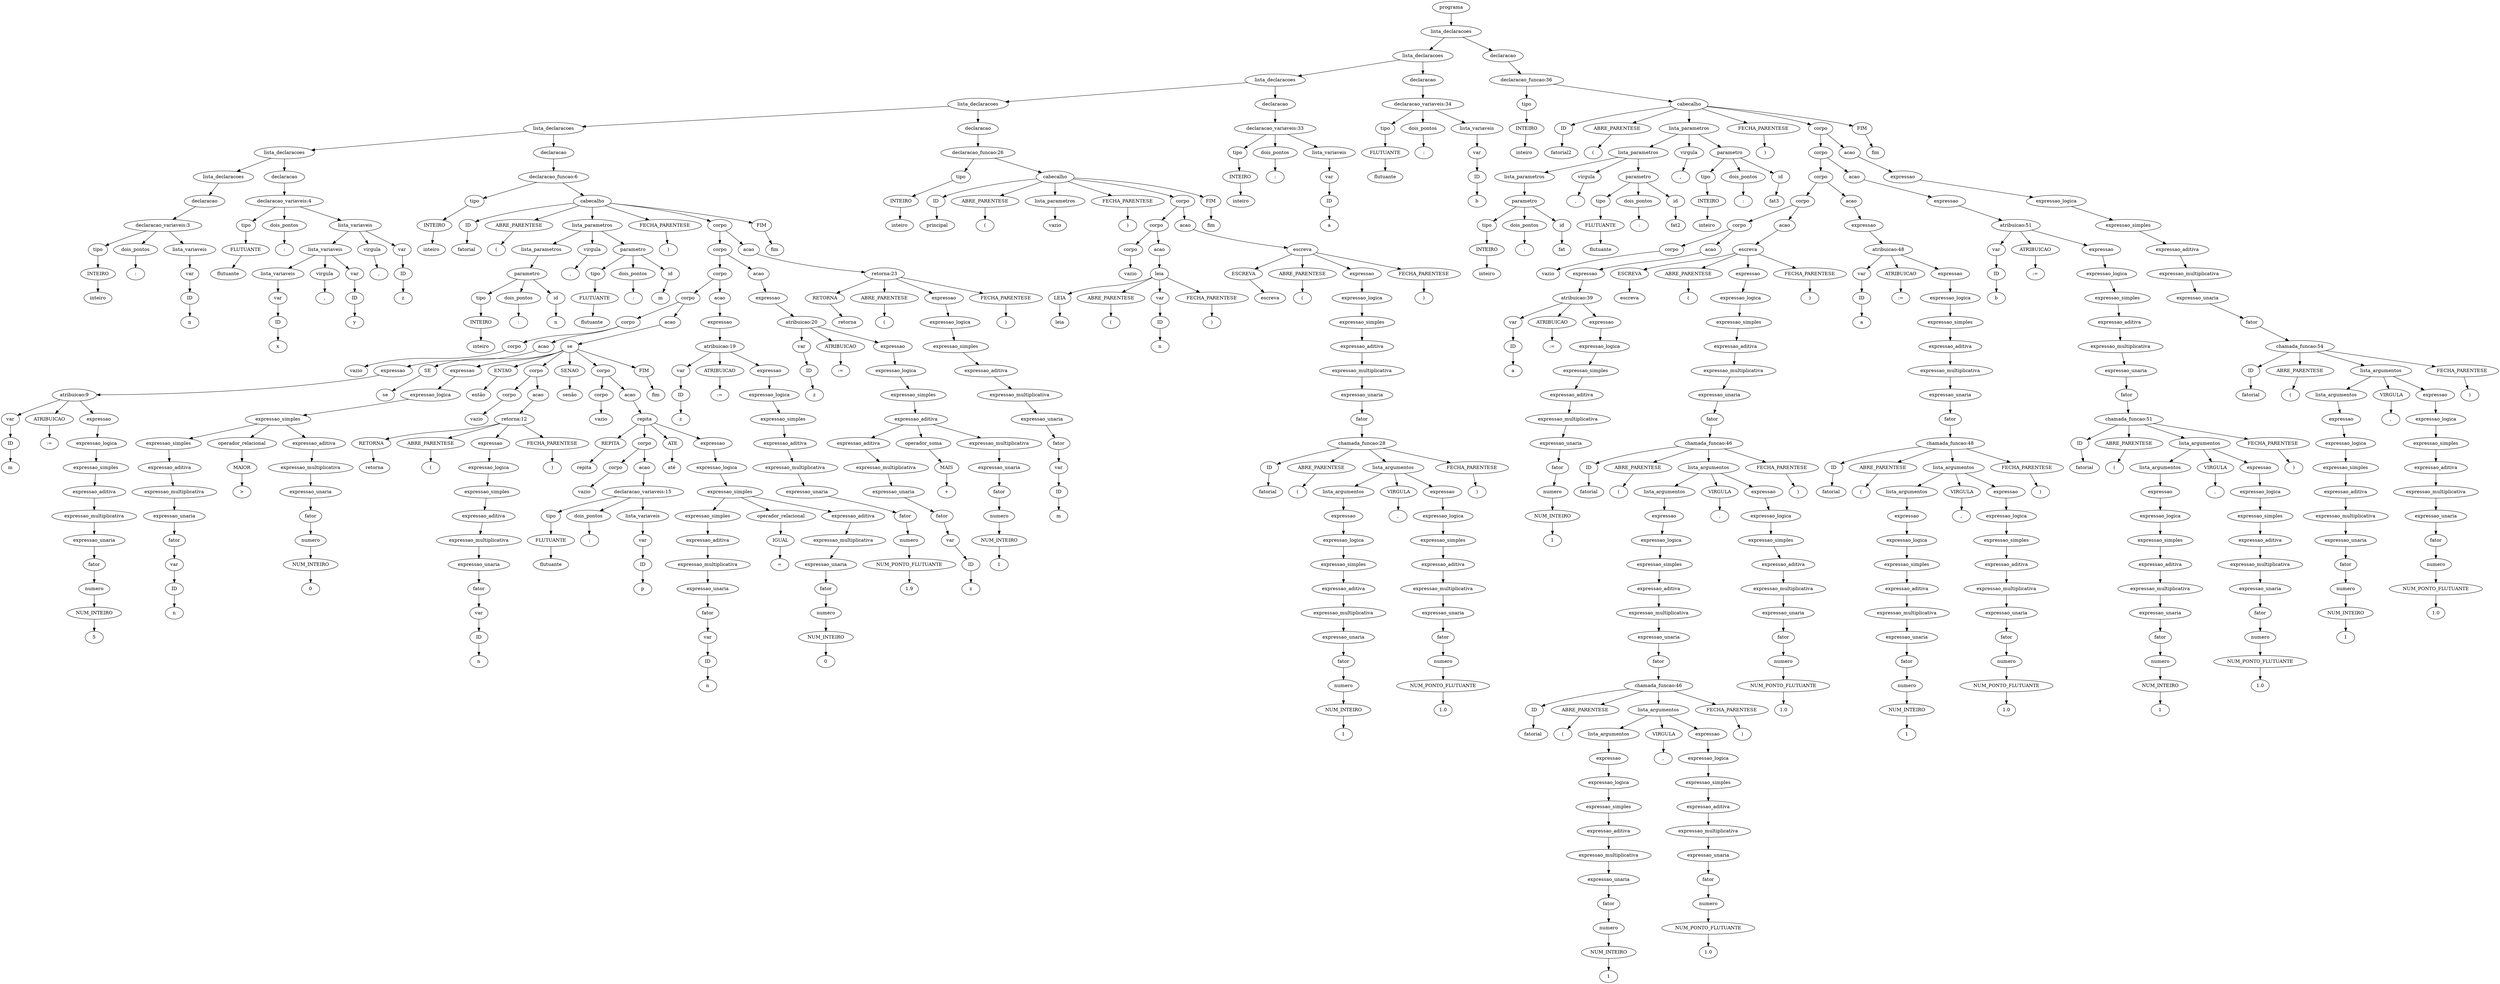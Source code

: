 digraph tree {
    "0x7fb6525b9fa0" [label="programa"];
    "0x7fb6525c2e80" [label="lista_declaracoes"];
    "0x7fb6525c24c0" [label="lista_declaracoes"];
    "0x7fb65262afd0" [label="lista_declaracoes"];
    "0x7fb65262aeb0" [label="lista_declaracoes"];
    "0x7fb652613f10" [label="lista_declaracoes"];
    "0x7fb652613790" [label="lista_declaracoes"];
    "0x7fb6526132b0" [label="lista_declaracoes"];
    "0x7fb652667790" [label="declaracao"];
    "0x7fb652613220" [label="declaracao_variaveis:3"];
    "0x7fb652613190" [label="tipo"];
    "0x7fb6526131f0" [label="INTEIRO"];
    "0x7fb652613250" [label="inteiro"];
    "0x7fb652613310" [label="dois_pontos"];
    "0x7fb6526131c0" [label=":"];
    "0x7fb652613280" [label="lista_variaveis"];
    "0x7fb654578850" [label="var"];
    "0x7fb6585d1190" [label="ID"];
    "0x7fb652613370" [label="n"];
    "0x7fb652613400" [label="declaracao"];
    "0x7fb6526137c0" [label="declaracao_variaveis:4"];
    "0x7fb652613430" [label="tipo"];
    "0x7fb652613460" [label="FLUTUANTE"];
    "0x7fb652613490" [label="flutuante"];
    "0x7fb6526136d0" [label="dois_pontos"];
    "0x7fb652613700" [label=":"];
    "0x7fb652613850" [label="lista_variaveis"];
    "0x7fb652613670" [label="lista_variaveis"];
    "0x7fb6526134f0" [label="lista_variaveis"];
    "0x7fb652613340" [label="var"];
    "0x7fb6526132e0" [label="ID"];
    "0x7fb6526135e0" [label="x"];
    "0x7fb6526136a0" [label="virgula"];
    "0x7fb6526137f0" [label=","];
    "0x7fb6526134c0" [label="var"];
    "0x7fb6526135b0" [label="ID"];
    "0x7fb652613760" [label="y"];
    "0x7fb652613880" [label="virgula"];
    "0x7fb652613730" [label=","];
    "0x7fb652613610" [label="var"];
    "0x7fb652613640" [label="ID"];
    "0x7fb652613550" [label="z"];
    "0x7fb652613820" [label="declaracao"];
    "0x7fb652613940" [label="declaracao_funcao:6"];
    "0x7fb6545789a0" [label="tipo"];
    "0x7fb6545787f0" [label="INTEIRO"];
    "0x7fb6526138e0" [label="inteiro"];
    "0x7fb65262a910" [label="cabecalho"];
    "0x7fb6525b93a0" [label="ID"];
    "0x7fb6525b93d0" [label="fatorial"];
    "0x7fb6525b9130" [label="ABRE_PARENTESE"];
    "0x7fb6525b91c0" [label="("];
    "0x7fb652613a90" [label="lista_parametros"];
    "0x7fb6526139a0" [label="lista_parametros"];
    "0x7fb6526139d0" [label="parametro"];
    "0x7fb652613910" [label="tipo"];
    "0x7fb6526138b0" [label="INTEIRO"];
    "0x7fb652613ac0" [label="inteiro"];
    "0x7fb652613a00" [label="dois_pontos"];
    "0x7fb652613c10" [label=":"];
    "0x7fb652613c40" [label="id"];
    "0x7fb652613c70" [label="n"];
    "0x7fb652613d00" [label="virgula"];
    "0x7fb652613b20" [label=","];
    "0x7fb652613a30" [label="parametro"];
    "0x7fb652613af0" [label="tipo"];
    "0x7fb652613be0" [label="FLUTUANTE"];
    "0x7fb652613d30" [label="flutuante"];
    "0x7fb652613a60" [label="dois_pontos"];
    "0x7fb652613e80" [label=":"];
    "0x7fb652613eb0" [label="id"];
    "0x7fb652613ee0" [label="m"];
    "0x7fb6525b9040" [label="FECHA_PARENTESE"];
    "0x7fb6525b9400" [label=")"];
    "0x7fb65262aca0" [label="corpo"];
    "0x7fb65262af10" [label="corpo"];
    "0x7fb65262a9a0" [label="corpo"];
    "0x7fb6526204f0" [label="corpo"];
    "0x7fb6526203a0" [label="corpo"];
    "0x7fb652613bb0" [label="corpo"];
    "0x7fb652613ca0" [label="vazio"];
    "0x7fb652613fa0" [label="acao"];
    "0x7fb652613d60" [label="expressao"];
    "0x7fb652620250" [label="atribuicao:9"];
    "0x7fb652613b50" [label="var"];
    "0x7fb652613d90" [label="ID"];
    "0x7fb652620040" [label="m"];
    "0x7fb6526202e0" [label="ATRIBUICAO"];
    "0x7fb652620370" [label=":="];
    "0x7fb652620220" [label="expressao"];
    "0x7fb6526201f0" [label="expressao_logica"];
    "0x7fb652620100" [label="expressao_simples"];
    "0x7fb6526200d0" [label="expressao_aditiva"];
    "0x7fb6526201c0" [label="expressao_multiplicativa"];
    "0x7fb652620070" [label="expressao_unaria"];
    "0x7fb6526200a0" [label="fator"];
    "0x7fb652613dc0" [label="numero"];
    "0x7fb652613f70" [label="NUM_INTEIRO"];
    "0x7fb652620190" [label="5"];
    "0x7fb652620130" [label="acao"];
    "0x7fb652620880" [label="se"];
    "0x7fb652620dc0" [label="SE"];
    "0x7fb65262a700" [label="se"];
    "0x7fb652620790" [label="expressao"];
    "0x7fb6526204c0" [label="expressao_logica"];
    "0x7fb6526206d0" [label="expressao_simples"];
    "0x7fb652620460" [label="expressao_simples"];
    "0x7fb652620310" [label="expressao_aditiva"];
    "0x7fb652613e50" [label="expressao_multiplicativa"];
    "0x7fb6526203d0" [label="expressao_unaria"];
    "0x7fb652620280" [label="fator"];
    "0x7fb652613cd0" [label="var"];
    "0x7fb652613b80" [label="ID"];
    "0x7fb652613fd0" [label="n"];
    "0x7fb652620490" [label="operador_relacional"];
    "0x7fb652620520" [label="MAIOR"];
    "0x7fb652620610" [label=">"];
    "0x7fb6526205b0" [label="expressao_aditiva"];
    "0x7fb652620730" [label="expressao_multiplicativa"];
    "0x7fb652620640" [label="expressao_unaria"];
    "0x7fb652620580" [label="fator"];
    "0x7fb652620400" [label="numero"];
    "0x7fb652620430" [label="NUM_INTEIRO"];
    "0x7fb652620700" [label="0"];
    "0x7fb65262a730" [label="ENTAO"];
    "0x7fb65262a070" [label="então"];
    "0x7fb652620b80" [label="corpo"];
    "0x7fb6526208b0" [label="corpo"];
    "0x7fb6526207c0" [label="vazio"];
    "0x7fb652620ca0" [label="acao"];
    "0x7fb652620b20" [label="retorna:12"];
    "0x7fb652620bb0" [label="RETORNA"];
    "0x7fb652620cd0" [label="retorna"];
    "0x7fb652620d00" [label="ABRE_PARENTESE"];
    "0x7fb652620d30" [label="("];
    "0x7fb652620af0" [label="expressao"];
    "0x7fb652620ac0" [label="expressao_logica"];
    "0x7fb652620a30" [label="expressao_simples"];
    "0x7fb6526209a0" [label="expressao_aditiva"];
    "0x7fb652620a90" [label="expressao_multiplicativa"];
    "0x7fb6526208e0" [label="expressao_unaria"];
    "0x7fb652620970" [label="fator"];
    "0x7fb652620820" [label="var"];
    "0x7fb652620760" [label="ID"];
    "0x7fb652620a60" [label="n"];
    "0x7fb652620d60" [label="FECHA_PARENTESE"];
    "0x7fb652620d90" [label=")"];
    "0x7fb65262a370" [label="SENAO"];
    "0x7fb65262a310" [label="senão"];
    "0x7fb652620ee0" [label="corpo"];
    "0x7fb652620df0" [label="corpo"];
    "0x7fb652620850" [label="vazio"];
    "0x7fb652620b50" [label="acao"];
    "0x7fb65262a5e0" [label="repita"];
    "0x7fb65262a670" [label="REPITA"];
    "0x7fb65262a610" [label="repita"];
    "0x7fb652620f10" [label="corpo"];
    "0x7fb652620e80" [label="corpo"];
    "0x7fb652620c40" [label="vazio"];
    "0x7fb652620eb0" [label="acao"];
    "0x7fb652620fa0" [label="declaracao_variaveis:15"];
    "0x7fb652620be0" [label="tipo"];
    "0x7fb652620a00" [label="FLUTUANTE"];
    "0x7fb652620f70" [label="flutuante"];
    "0x7fb65262a0a0" [label="dois_pontos"];
    "0x7fb65262a1c0" [label=":"];
    "0x7fb652620fd0" [label="lista_variaveis"];
    "0x7fb652620e20" [label="var"];
    "0x7fb6526209d0" [label="ID"];
    "0x7fb65262a100" [label="p"];
    "0x7fb65262a6a0" [label="ATE"];
    "0x7fb65262a6d0" [label="até"];
    "0x7fb65262a5b0" [label="expressao"];
    "0x7fb65262a2e0" [label="expressao_logica"];
    "0x7fb65262a4c0" [label="expressao_simples"];
    "0x7fb65262a280" [label="expressao_simples"];
    "0x7fb65262a130" [label="expressao_aditiva"];
    "0x7fb65262a220" [label="expressao_multiplicativa"];
    "0x7fb65262a040" [label="expressao_unaria"];
    "0x7fb65262a190" [label="fator"];
    "0x7fb652620940" [label="var"];
    "0x7fb652620e50" [label="ID"];
    "0x7fb65262a1f0" [label="n"];
    "0x7fb65262a2b0" [label="operador_relacional"];
    "0x7fb65262a340" [label="IGUAL"];
    "0x7fb65262a430" [label="="];
    "0x7fb65262a3d0" [label="expressao_aditiva"];
    "0x7fb65262a550" [label="expressao_multiplicativa"];
    "0x7fb65262a460" [label="expressao_unaria"];
    "0x7fb65262a3a0" [label="fator"];
    "0x7fb65262a160" [label="numero"];
    "0x7fb65262a250" [label="NUM_INTEIRO"];
    "0x7fb65262a520" [label="0"];
    "0x7fb65262a760" [label="FIM"];
    "0x7fb65262a790" [label="fim"];
    "0x7fb6526207f0" [label="acao"];
    "0x7fb652620670" [label="expressao"];
    "0x7fb65262a850" [label="atribuicao:19"];
    "0x7fb6526202b0" [label="var"];
    "0x7fb652620340" [label="ID"];
    "0x7fb652620c70" [label="z"];
    "0x7fb65262a8e0" [label="ATRIBUICAO"];
    "0x7fb65262a970" [label=":="];
    "0x7fb65262a820" [label="expressao"];
    "0x7fb65262a490" [label="expressao_logica"];
    "0x7fb65262a7c0" [label="expressao_simples"];
    "0x7fb652620f40" [label="expressao_aditiva"];
    "0x7fb65262a4f0" [label="expressao_multiplicativa"];
    "0x7fb652620c10" [label="expressao_unaria"];
    "0x7fb652620910" [label="fator"];
    "0x7fb65262a580" [label="numero"];
    "0x7fb65262a0d0" [label="NUM_PONTO_FLUTUANTE"];
    "0x7fb65262a400" [label="1.9"];
    "0x7fb65262aee0" [label="acao"];
    "0x7fb65262a9d0" [label="expressao"];
    "0x7fb65262ac10" [label="atribuicao:20"];
    "0x7fb652620160" [label="var"];
    "0x7fb652620550" [label="ID"];
    "0x7fb6526205e0" [label="z"];
    "0x7fb65262abb0" [label="ATRIBUICAO"];
    "0x7fb65262ae80" [label=":="];
    "0x7fb65262ae50" [label="expressao"];
    "0x7fb65262ae20" [label="expressao_logica"];
    "0x7fb65262ab80" [label="expressao_simples"];
    "0x7fb65262ac70" [label="expressao_aditiva"];
    "0x7fb65262aa60" [label="expressao_aditiva"];
    "0x7fb65262ab50" [label="expressao_multiplicativa"];
    "0x7fb6526206a0" [label="expressao_unaria"];
    "0x7fb65262aa30" [label="fator"];
    "0x7fb65262a7f0" [label="var"];
    "0x7fb65262a640" [label="ID"];
    "0x7fb65262ab20" [label="z"];
    "0x7fb65262acd0" [label="operador_soma"];
    "0x7fb65262aaf0" [label="MAIS"];
    "0x7fb65262abe0" [label="+"];
    "0x7fb65262adf0" [label="expressao_multiplicativa"];
    "0x7fb65262ad00" [label="expressao_unaria"];
    "0x7fb65262ac40" [label="fator"];
    "0x7fb65262aa90" [label="numero"];
    "0x7fb65262aac0" [label="NUM_INTEIRO"];
    "0x7fb65262adc0" [label="1"];
    "0x7fb65262ad90" [label="acao"];
    "0x7fb6525b9100" [label="retorna:23"];
    "0x7fb6525b9190" [label="RETORNA"];
    "0x7fb6525b92b0" [label="retorna"];
    "0x7fb6525b92e0" [label="ABRE_PARENTESE"];
    "0x7fb6525b9310" [label="("];
    "0x7fb6525b90d0" [label="expressao"];
    "0x7fb6525b90a0" [label="expressao_logica"];
    "0x7fb6525b9070" [label="expressao_simples"];
    "0x7fb65262afa0" [label="expressao_aditiva"];
    "0x7fb65262a880" [label="expressao_multiplicativa"];
    "0x7fb65262af40" [label="expressao_unaria"];
    "0x7fb65262af70" [label="fator"];
    "0x7fb65262a8b0" [label="var"];
    "0x7fb65262a940" [label="ID"];
    "0x7fb65262aa00" [label="m"];
    "0x7fb6525b9340" [label="FECHA_PARENTESE"];
    "0x7fb6525b9370" [label=")"];
    "0x7fb6525b9430" [label="FIM"];
    "0x7fb6525b9460" [label="fim"];
    "0x7fb652613f40" [label="declaracao"];
    "0x7fb652613df0" [label="declaracao_funcao:26"];
    "0x7fb6526133d0" [label="tipo"];
    "0x7fb652613130" [label="INTEIRO"];
    "0x7fb652613970" [label="inteiro"];
    "0x7fb6525b91f0" [label="cabecalho"];
    "0x7fb6525c2280" [label="ID"];
    "0x7fb6525c22b0" [label="principal"];
    "0x7fb6525c2040" [label="ABRE_PARENTESE"];
    "0x7fb6525c2160" [label="("];
    "0x7fb6525b9220" [label="lista_parametros"];
    "0x7fb6525b9280" [label="vazio"];
    "0x7fb6525c20d0" [label="FECHA_PARENTESE"];
    "0x7fb6525c22e0" [label=")"];
    "0x7fb6525b9cd0" [label="corpo"];
    "0x7fb6525b9790" [label="corpo"];
    "0x7fb6525b95b0" [label="corpo"];
    "0x7fb652613580" [label="vazio"];
    "0x7fb6525b9850" [label="acao"];
    "0x7fb6525b9670" [label="leia"];
    "0x7fb6525b96a0" [label="LEIA"];
    "0x7fb6525b9880" [label="leia"];
    "0x7fb6525b98b0" [label="ABRE_PARENTESE"];
    "0x7fb6525b98e0" [label="("];
    "0x7fb6525b9250" [label="var"];
    "0x7fb6525b9520" [label="ID"];
    "0x7fb6525b9760" [label="n"];
    "0x7fb6525b9910" [label="FECHA_PARENTESE"];
    "0x7fb6525b9940" [label=")"];
    "0x7fb6525b9820" [label="acao"];
    "0x7fb6525b9700" [label="escreva"];
    "0x7fb6525c20a0" [label="ESCREVA"];
    "0x7fb6525c2190" [label="escreva"];
    "0x7fb6525c21c0" [label="ABRE_PARENTESE"];
    "0x7fb6525c21f0" [label="("];
    "0x7fb6525b96d0" [label="expressao"];
    "0x7fb6525b9ee0" [label="expressao_logica"];
    "0x7fb6525b9fd0" [label="expressao_simples"];
    "0x7fb6525b9730" [label="expressao_aditiva"];
    "0x7fb6525b9e50" [label="expressao_multiplicativa"];
    "0x7fb6525b9f40" [label="expressao_unaria"];
    "0x7fb6525b95e0" [label="fator"];
    "0x7fb6525b9b80" [label="chamada_funcao:28"];
    "0x7fb6525b9c10" [label="ID"];
    "0x7fb6525b9a30" [label="fatorial"];
    "0x7fb6525b9a60" [label="ABRE_PARENTESE"];
    "0x7fb6525b9e20" [label="("];
    "0x7fb6525b9df0" [label="lista_argumentos"];
    "0x7fb6525b9b20" [label="lista_argumentos"];
    "0x7fb6525b9af0" [label="expressao"];
    "0x7fb6525b9ac0" [label="expressao_logica"];
    "0x7fb6525b9a90" [label="expressao_simples"];
    "0x7fb6525b9a00" [label="expressao_aditiva"];
    "0x7fb6525b99a0" [label="expressao_multiplicativa"];
    "0x7fb6525b97f0" [label="expressao_unaria"];
    "0x7fb6525b99d0" [label="fator"];
    "0x7fb6525b94c0" [label="numero"];
    "0x7fb6525b9580" [label="NUM_INTEIRO"];
    "0x7fb6525b9970" [label="1"];
    "0x7fb6525b9e80" [label="VIRGULA"];
    "0x7fb6525b9f10" [label=","];
    "0x7fb6525b9dc0" [label="expressao"];
    "0x7fb6525b9d90" [label="expressao_logica"];
    "0x7fb6525b9d00" [label="expressao_simples"];
    "0x7fb6525b9c70" [label="expressao_aditiva"];
    "0x7fb6525b9d60" [label="expressao_multiplicativa"];
    "0x7fb6525b9bb0" [label="expressao_unaria"];
    "0x7fb6525b9c40" [label="fator"];
    "0x7fb6525b9b50" [label="numero"];
    "0x7fb6525b9be0" [label="NUM_PONTO_FLUTUANTE"];
    "0x7fb6525b9d30" [label="1.0"];
    "0x7fb6525b9eb0" [label="FECHA_PARENTESE"];
    "0x7fb6525c2070" [label=")"];
    "0x7fb6525c2220" [label="FECHA_PARENTESE"];
    "0x7fb6525c2250" [label=")"];
    "0x7fb6525c2310" [label="FIM"];
    "0x7fb6525c2340" [label="fim"];
    "0x7fb6525b9550" [label="declaracao"];
    "0x7fb6525b9610" [label="declaracao_variaveis:33"];
    "0x7fb6526133a0" [label="tipo"];
    "0x7fb652613520" [label="INTEIRO"];
    "0x7fb652613e20" [label="inteiro"];
    "0x7fb6525c2400" [label="dois_pontos"];
    "0x7fb6525c2430" [label=":"];
    "0x7fb6525b94f0" [label="lista_variaveis"];
    "0x7fb6525b9ca0" [label="var"];
    "0x7fb6525b9f70" [label="ID"];
    "0x7fb6525c23a0" [label="a"];
    "0x7fb6525b9490" [label="declaracao"];
    "0x7fb6525c2520" [label="declaracao_variaveis:34"];
    "0x7fb65262ad60" [label="tipo"];
    "0x7fb65262ad30" [label="FLUTUANTE"];
    "0x7fb6525c2490" [label="flutuante"];
    "0x7fb6525c2640" [label="dois_pontos"];
    "0x7fb6525c2670" [label=":"];
    "0x7fb6525c23d0" [label="lista_variaveis"];
    "0x7fb6525b97c0" [label="var"];
    "0x7fb6525c2370" [label="ID"];
    "0x7fb6525c2580" [label="b"];
    "0x7fb6525c26a0" [label="declaracao"];
    "0x7fb6525c2100" [label="declaracao_funcao:36"];
    "0x7fb6525b9160" [label="tipo"];
    "0x7fb6525b9640" [label="INTEIRO"];
    "0x7fb6525c26d0" [label="inteiro"];
    "0x7fb6525e4130" [label="cabecalho"];
    "0x7fb6525e4820" [label="ID"];
    "0x7fb6525e46a0" [label="fatorial2"];
    "0x7fb6525e4b50" [label="ABRE_PARENTESE"];
    "0x7fb6525e4b80" [label="("];
    "0x7fb6525c28b0" [label="lista_parametros"];
    "0x7fb6525c27f0" [label="lista_parametros"];
    "0x7fb6525c2700" [label="lista_parametros"];
    "0x7fb6525c2730" [label="parametro"];
    "0x7fb6525c2550" [label="tipo"];
    "0x7fb6525c24f0" [label="INTEIRO"];
    "0x7fb6525c2820" [label="inteiro"];
    "0x7fb6525c2760" [label="dois_pontos"];
    "0x7fb6525c2970" [label=":"];
    "0x7fb6525c29a0" [label="id"];
    "0x7fb6525c29d0" [label="fat"];
    "0x7fb6525c2a60" [label="virgula"];
    "0x7fb6525c2880" [label=","];
    "0x7fb6525c2790" [label="parametro"];
    "0x7fb6525c2850" [label="tipo"];
    "0x7fb6525c2940" [label="FLUTUANTE"];
    "0x7fb6525c2a90" [label="flutuante"];
    "0x7fb6525c27c0" [label="dois_pontos"];
    "0x7fb6525c2be0" [label=":"];
    "0x7fb6525c2c10" [label="id"];
    "0x7fb6525c2c40" [label="fat2"];
    "0x7fb6525c2d30" [label="virgula"];
    "0x7fb6525c2cd0" [label=","];
    "0x7fb6525c2af0" [label="parametro"];
    "0x7fb6525c2a00" [label="tipo"];
    "0x7fb6525c2a30" [label="INTEIRO"];
    "0x7fb6525c28e0" [label="inteiro"];
    "0x7fb6525c2b20" [label="dois_pontos"];
    "0x7fb6525c2df0" [label=":"];
    "0x7fb6525c2e20" [label="id"];
    "0x7fb6525c2e50" [label="fat3"];
    "0x7fb6525e4bb0" [label="FECHA_PARENTESE"];
    "0x7fb6525e4be0" [label=")"];
    "0x7fb6525e40a0" [label="corpo"];
    "0x7fb6525e4340" [label="corpo"];
    "0x7fb6525daa30" [label="corpo"];
    "0x7fb6525cfc40" [label="corpo"];
    "0x7fb6525cf310" [label="corpo"];
    "0x7fb6525c2b80" [label="corpo"];
    "0x7fb6525c2c70" [label="vazio"];
    "0x7fb6525c2f10" [label="acao"];
    "0x7fb6525c2910" [label="expressao"];
    "0x7fb6525cf1c0" [label="atribuicao:39"];
    "0x7fb6525c2d00" [label="var"];
    "0x7fb6525c2ee0" [label="ID"];
    "0x7fb6525c2f70" [label="a"];
    "0x7fb6525cf250" [label="ATRIBUICAO"];
    "0x7fb6525cf2e0" [label=":="];
    "0x7fb6525cf190" [label="expressao"];
    "0x7fb6525cf160" [label="expressao_logica"];
    "0x7fb6525cf0d0" [label="expressao_simples"];
    "0x7fb6525cf040" [label="expressao_aditiva"];
    "0x7fb6525cf130" [label="expressao_multiplicativa"];
    "0x7fb6525c2fa0" [label="expressao_unaria"];
    "0x7fb6525c2fd0" [label="fator"];
    "0x7fb6525c2ac0" [label="numero"];
    "0x7fb6525c2bb0" [label="NUM_INTEIRO"];
    "0x7fb6525cf100" [label="1"];
    "0x7fb6525cf070" [label="acao"];
    "0x7fb6525cf3d0" [label="escreva"];
    "0x7fb6525cfc70" [label="ESCREVA"];
    "0x7fb6525da130" [label="escreva"];
    "0x7fb6525da160" [label="ABRE_PARENTESE"];
    "0x7fb6525da190" [label="("];
    "0x7fb6525cf3a0" [label="expressao"];
    "0x7fb6525cfdf0" [label="expressao_logica"];
    "0x7fb6525cff70" [label="expressao_simples"];
    "0x7fb6525cf370" [label="expressao_aditiva"];
    "0x7fb6525cf400" [label="expressao_multiplicativa"];
    "0x7fb6525cfee0" [label="expressao_unaria"];
    "0x7fb6525cffa0" [label="fator"];
    "0x7fb6525cf970" [label="chamada_funcao:46"];
    "0x7fb6525cf7f0" [label="ID"];
    "0x7fb6525cfa90" [label="fatorial"];
    "0x7fb6525cfac0" [label="ABRE_PARENTESE"];
    "0x7fb6525cfdc0" [label="("];
    "0x7fb6525cfd90" [label="lista_argumentos"];
    "0x7fb6525cf490" [label="lista_argumentos"];
    "0x7fb6525cf460" [label="expressao"];
    "0x7fb6525cfbb0" [label="expressao_logica"];
    "0x7fb6525cfaf0" [label="expressao_simples"];
    "0x7fb6525cf430" [label="expressao_aditiva"];
    "0x7fb6525cfb80" [label="expressao_multiplicativa"];
    "0x7fb6525cfa60" [label="expressao_unaria"];
    "0x7fb6525cfb20" [label="fator"];
    "0x7fb6525cf6a0" [label="chamada_funcao:46"];
    "0x7fb6525cf730" [label="ID"];
    "0x7fb6525cf550" [label="fatorial"];
    "0x7fb6525cf580" [label="ABRE_PARENTESE"];
    "0x7fb6525cf940" [label="("];
    "0x7fb6525cf910" [label="lista_argumentos"];
    "0x7fb6525cf640" [label="lista_argumentos"];
    "0x7fb6525cf610" [label="expressao"];
    "0x7fb6525cf5e0" [label="expressao_logica"];
    "0x7fb6525cf5b0" [label="expressao_simples"];
    "0x7fb6525cf520" [label="expressao_aditiva"];
    "0x7fb6525c2dc0" [label="expressao_multiplicativa"];
    "0x7fb6525cf340" [label="expressao_unaria"];
    "0x7fb6525cf4f0" [label="fator"];
    "0x7fb6525c2ca0" [label="numero"];
    "0x7fb6525c2b50" [label="NUM_INTEIRO"];
    "0x7fb6525c2f40" [label="1"];
    "0x7fb6525cf9a0" [label="VIRGULA"];
    "0x7fb6525cfa30" [label=","];
    "0x7fb6525cf8e0" [label="expressao"];
    "0x7fb6525cf8b0" [label="expressao_logica"];
    "0x7fb6525cf820" [label="expressao_simples"];
    "0x7fb6525cf790" [label="expressao_aditiva"];
    "0x7fb6525cf880" [label="expressao_multiplicativa"];
    "0x7fb6525cf6d0" [label="expressao_unaria"];
    "0x7fb6525cf760" [label="fator"];
    "0x7fb6525cf670" [label="numero"];
    "0x7fb6525cf700" [label="NUM_PONTO_FLUTUANTE"];
    "0x7fb6525cf850" [label="1.0"];
    "0x7fb6525cf9d0" [label="FECHA_PARENTESE"];
    "0x7fb6525cfb50" [label=")"];
    "0x7fb6525cfe20" [label="VIRGULA"];
    "0x7fb6525cfeb0" [label=","];
    "0x7fb6525cfd60" [label="expressao"];
    "0x7fb6525cfd30" [label="expressao_logica"];
    "0x7fb6525cfca0" [label="expressao_simples"];
    "0x7fb6525cfc10" [label="expressao_aditiva"];
    "0x7fb6525cfd00" [label="expressao_multiplicativa"];
    "0x7fb6525cfa00" [label="expressao_unaria"];
    "0x7fb6525cfbe0" [label="fator"];
    "0x7fb6525cf4c0" [label="numero"];
    "0x7fb6525cf7c0" [label="NUM_PONTO_FLUTUANTE"];
    "0x7fb6525cfcd0" [label="1.0"];
    "0x7fb6525cfe50" [label="FECHA_PARENTESE"];
    "0x7fb6525cffd0" [label=")"];
    "0x7fb6525da1c0" [label="FECHA_PARENTESE"];
    "0x7fb6525da1f0" [label=")"];
    "0x7fb6525cff10" [label="acao"];
    "0x7fb6525cf280" [label="expressao"];
    "0x7fb6525da040" [label="atribuicao:48"];
    "0x7fb6525cf220" [label="var"];
    "0x7fb6525cf2b0" [label="ID"];
    "0x7fb6525da220" [label="a"];
    "0x7fb6525da820" [label="ATRIBUICAO"];
    "0x7fb6525daa00" [label=":="];
    "0x7fb6525da100" [label="expressao"];
    "0x7fb6525da9d0" [label="expressao_logica"];
    "0x7fb6525da910" [label="expressao_simples"];
    "0x7fb6525da0a0" [label="expressao_aditiva"];
    "0x7fb6525da9a0" [label="expressao_multiplicativa"];
    "0x7fb6525da880" [label="expressao_unaria"];
    "0x7fb6525da940" [label="fator"];
    "0x7fb6525da4c0" [label="chamada_funcao:48"];
    "0x7fb6525da550" [label="ID"];
    "0x7fb6525da310" [label="fatorial"];
    "0x7fb6525da340" [label="ABRE_PARENTESE"];
    "0x7fb6525da760" [label="("];
    "0x7fb6525da730" [label="lista_argumentos"];
    "0x7fb6525da460" [label="lista_argumentos"];
    "0x7fb6525da430" [label="expressao"];
    "0x7fb6525da400" [label="expressao_logica"];
    "0x7fb6525da370" [label="expressao_simples"];
    "0x7fb6525da2e0" [label="expressao_aditiva"];
    "0x7fb6525da3d0" [label="expressao_multiplicativa"];
    "0x7fb6525da250" [label="expressao_unaria"];
    "0x7fb6525da2b0" [label="fator"];
    "0x7fb6525da0d0" [label="numero"];
    "0x7fb6525da070" [label="NUM_INTEIRO"];
    "0x7fb6525da3a0" [label="1"];
    "0x7fb6525da7c0" [label="VIRGULA"];
    "0x7fb6525da850" [label=","];
    "0x7fb6525da700" [label="expressao"];
    "0x7fb6525da6d0" [label="expressao_logica"];
    "0x7fb6525da640" [label="expressao_simples"];
    "0x7fb6525da5b0" [label="expressao_aditiva"];
    "0x7fb6525da6a0" [label="expressao_multiplicativa"];
    "0x7fb6525da4f0" [label="expressao_unaria"];
    "0x7fb6525da580" [label="fator"];
    "0x7fb6525da490" [label="numero"];
    "0x7fb6525da520" [label="NUM_PONTO_FLUTUANTE"];
    "0x7fb6525da670" [label="1.0"];
    "0x7fb6525da7f0" [label="FECHA_PARENTESE"];
    "0x7fb6525da970" [label=")"];
    "0x7fb6525da5e0" [label="acao"];
    "0x7fb6525daa60" [label="expressao"];
    "0x7fb6525daee0" [label="atribuicao:51"];
    "0x7fb6525cf0a0" [label="var"];
    "0x7fb6525cf1f0" [label="ID"];
    "0x7fb6525cff40" [label="b"];
    "0x7fb6525e4250" [label="ATRIBUICAO"];
    "0x7fb6525e4310" [label=":="];
    "0x7fb6525dab20" [label="expressao"];
    "0x7fb6525e42e0" [label="expressao_logica"];
    "0x7fb6525daeb0" [label="expressao_simples"];
    "0x7fb6525daaf0" [label="expressao_aditiva"];
    "0x7fb6525e42b0" [label="expressao_multiplicativa"];
    "0x7fb6525dab50" [label="expressao_unaria"];
    "0x7fb6525daac0" [label="fator"];
    "0x7fb6525dad90" [label="chamada_funcao:51"];
    "0x7fb6525dae20" [label="ID"];
    "0x7fb6525dabe0" [label="fatorial"];
    "0x7fb6525dac10" [label="ABRE_PARENTESE"];
    "0x7fb6525e4070" [label="("];
    "0x7fb6525e4040" [label="lista_argumentos"];
    "0x7fb6525dad30" [label="lista_argumentos"];
    "0x7fb6525dad00" [label="expressao"];
    "0x7fb6525dacd0" [label="expressao_logica"];
    "0x7fb6525dac40" [label="expressao_simples"];
    "0x7fb6525dabb0" [label="expressao_aditiva"];
    "0x7fb6525daca0" [label="expressao_multiplicativa"];
    "0x7fb6525cfe80" [label="expressao_unaria"];
    "0x7fb6525dab80" [label="fator"];
    "0x7fb6525da8b0" [label="numero"];
    "0x7fb6525da8e0" [label="NUM_INTEIRO"];
    "0x7fb6525dac70" [label="1"];
    "0x7fb6525e40d0" [label="VIRGULA"];
    "0x7fb6525e4160" [label=","];
    "0x7fb6525dafd0" [label="expressao"];
    "0x7fb6525dafa0" [label="expressao_logica"];
    "0x7fb6525daf10" [label="expressao_simples"];
    "0x7fb6525dae80" [label="expressao_aditiva"];
    "0x7fb6525daf70" [label="expressao_multiplicativa"];
    "0x7fb6525dadc0" [label="expressao_unaria"];
    "0x7fb6525dae50" [label="fator"];
    "0x7fb6525dad60" [label="numero"];
    "0x7fb6525dadf0" [label="NUM_PONTO_FLUTUANTE"];
    "0x7fb6525daf40" [label="1.0"];
    "0x7fb6525e4100" [label="FECHA_PARENTESE"];
    "0x7fb6525e4280" [label=")"];
    "0x7fb6525e4190" [label="acao"];
    "0x7fb6525e41f0" [label="expressao"];
    "0x7fb6525e4a60" [label="expressao_logica"];
    "0x7fb6525e4970" [label="expressao_simples"];
    "0x7fb6525e41c0" [label="expressao_aditiva"];
    "0x7fb6525e4a30" [label="expressao_multiplicativa"];
    "0x7fb6525e4910" [label="expressao_unaria"];
    "0x7fb6525e49d0" [label="fator"];
    "0x7fb6525e4550" [label="chamada_funcao:54"];
    "0x7fb6525e45e0" [label="ID"];
    "0x7fb6525e4400" [label="fatorial"];
    "0x7fb6525e4430" [label="ABRE_PARENTESE"];
    "0x7fb6525e47f0" [label="("];
    "0x7fb6525e47c0" [label="lista_argumentos"];
    "0x7fb6525e44f0" [label="lista_argumentos"];
    "0x7fb6525e44c0" [label="expressao"];
    "0x7fb6525e4490" [label="expressao_logica"];
    "0x7fb6525e4460" [label="expressao_simples"];
    "0x7fb6525e43d0" [label="expressao_aditiva"];
    "0x7fb6525da280" [label="expressao_multiplicativa"];
    "0x7fb6525e4370" [label="expressao_unaria"];
    "0x7fb6525e43a0" [label="fator"];
    "0x7fb6525da790" [label="numero"];
    "0x7fb6525da610" [label="NUM_INTEIRO"];
    "0x7fb6525daa90" [label="1"];
    "0x7fb6525e4850" [label="VIRGULA"];
    "0x7fb6525e48e0" [label=","];
    "0x7fb6525e4790" [label="expressao"];
    "0x7fb6525e4760" [label="expressao_logica"];
    "0x7fb6525e46d0" [label="expressao_simples"];
    "0x7fb6525e4640" [label="expressao_aditiva"];
    "0x7fb6525e4730" [label="expressao_multiplicativa"];
    "0x7fb6525e4580" [label="expressao_unaria"];
    "0x7fb6525e4610" [label="fator"];
    "0x7fb6525e4520" [label="numero"];
    "0x7fb6525e45b0" [label="NUM_PONTO_FLUTUANTE"];
    "0x7fb6525e4700" [label="1.0"];
    "0x7fb6525e4880" [label="FECHA_PARENTESE"];
    "0x7fb6525e4a00" [label=")"];
    "0x7fb6525e4c10" [label="FIM"];
    "0x7fb6525e4c40" [label="fim"];
    "0x7fb6525b9fa0" -> "0x7fb6525c2e80";
    "0x7fb6525c2e80" -> "0x7fb6525c24c0";
    "0x7fb6525c2e80" -> "0x7fb6525c26a0";
    "0x7fb6525c24c0" -> "0x7fb65262afd0";
    "0x7fb6525c24c0" -> "0x7fb6525b9490";
    "0x7fb65262afd0" -> "0x7fb65262aeb0";
    "0x7fb65262afd0" -> "0x7fb6525b9550";
    "0x7fb65262aeb0" -> "0x7fb652613f10";
    "0x7fb65262aeb0" -> "0x7fb652613f40";
    "0x7fb652613f10" -> "0x7fb652613790";
    "0x7fb652613f10" -> "0x7fb652613820";
    "0x7fb652613790" -> "0x7fb6526132b0";
    "0x7fb652613790" -> "0x7fb652613400";
    "0x7fb6526132b0" -> "0x7fb652667790";
    "0x7fb652667790" -> "0x7fb652613220";
    "0x7fb652613220" -> "0x7fb652613190";
    "0x7fb652613220" -> "0x7fb652613310";
    "0x7fb652613220" -> "0x7fb652613280";
    "0x7fb652613190" -> "0x7fb6526131f0";
    "0x7fb6526131f0" -> "0x7fb652613250";
    "0x7fb652613310" -> "0x7fb6526131c0";
    "0x7fb652613280" -> "0x7fb654578850";
    "0x7fb654578850" -> "0x7fb6585d1190";
    "0x7fb6585d1190" -> "0x7fb652613370";
    "0x7fb652613400" -> "0x7fb6526137c0";
    "0x7fb6526137c0" -> "0x7fb652613430";
    "0x7fb6526137c0" -> "0x7fb6526136d0";
    "0x7fb6526137c0" -> "0x7fb652613850";
    "0x7fb652613430" -> "0x7fb652613460";
    "0x7fb652613460" -> "0x7fb652613490";
    "0x7fb6526136d0" -> "0x7fb652613700";
    "0x7fb652613850" -> "0x7fb652613670";
    "0x7fb652613850" -> "0x7fb652613880";
    "0x7fb652613850" -> "0x7fb652613610";
    "0x7fb652613670" -> "0x7fb6526134f0";
    "0x7fb652613670" -> "0x7fb6526136a0";
    "0x7fb652613670" -> "0x7fb6526134c0";
    "0x7fb6526134f0" -> "0x7fb652613340";
    "0x7fb652613340" -> "0x7fb6526132e0";
    "0x7fb6526132e0" -> "0x7fb6526135e0";
    "0x7fb6526136a0" -> "0x7fb6526137f0";
    "0x7fb6526134c0" -> "0x7fb6526135b0";
    "0x7fb6526135b0" -> "0x7fb652613760";
    "0x7fb652613880" -> "0x7fb652613730";
    "0x7fb652613610" -> "0x7fb652613640";
    "0x7fb652613640" -> "0x7fb652613550";
    "0x7fb652613820" -> "0x7fb652613940";
    "0x7fb652613940" -> "0x7fb6545789a0";
    "0x7fb652613940" -> "0x7fb65262a910";
    "0x7fb6545789a0" -> "0x7fb6545787f0";
    "0x7fb6545787f0" -> "0x7fb6526138e0";
    "0x7fb65262a910" -> "0x7fb6525b93a0";
    "0x7fb65262a910" -> "0x7fb6525b9130";
    "0x7fb65262a910" -> "0x7fb652613a90";
    "0x7fb65262a910" -> "0x7fb6525b9040";
    "0x7fb65262a910" -> "0x7fb65262aca0";
    "0x7fb65262a910" -> "0x7fb6525b9430";
    "0x7fb6525b93a0" -> "0x7fb6525b93d0";
    "0x7fb6525b9130" -> "0x7fb6525b91c0";
    "0x7fb652613a90" -> "0x7fb6526139a0";
    "0x7fb652613a90" -> "0x7fb652613d00";
    "0x7fb652613a90" -> "0x7fb652613a30";
    "0x7fb6526139a0" -> "0x7fb6526139d0";
    "0x7fb6526139d0" -> "0x7fb652613910";
    "0x7fb6526139d0" -> "0x7fb652613a00";
    "0x7fb6526139d0" -> "0x7fb652613c40";
    "0x7fb652613910" -> "0x7fb6526138b0";
    "0x7fb6526138b0" -> "0x7fb652613ac0";
    "0x7fb652613a00" -> "0x7fb652613c10";
    "0x7fb652613c40" -> "0x7fb652613c70";
    "0x7fb652613d00" -> "0x7fb652613b20";
    "0x7fb652613a30" -> "0x7fb652613af0";
    "0x7fb652613a30" -> "0x7fb652613a60";
    "0x7fb652613a30" -> "0x7fb652613eb0";
    "0x7fb652613af0" -> "0x7fb652613be0";
    "0x7fb652613be0" -> "0x7fb652613d30";
    "0x7fb652613a60" -> "0x7fb652613e80";
    "0x7fb652613eb0" -> "0x7fb652613ee0";
    "0x7fb6525b9040" -> "0x7fb6525b9400";
    "0x7fb65262aca0" -> "0x7fb65262af10";
    "0x7fb65262aca0" -> "0x7fb65262ad90";
    "0x7fb65262af10" -> "0x7fb65262a9a0";
    "0x7fb65262af10" -> "0x7fb65262aee0";
    "0x7fb65262a9a0" -> "0x7fb6526204f0";
    "0x7fb65262a9a0" -> "0x7fb6526207f0";
    "0x7fb6526204f0" -> "0x7fb6526203a0";
    "0x7fb6526204f0" -> "0x7fb652620130";
    "0x7fb6526203a0" -> "0x7fb652613bb0";
    "0x7fb6526203a0" -> "0x7fb652613fa0";
    "0x7fb652613bb0" -> "0x7fb652613ca0";
    "0x7fb652613fa0" -> "0x7fb652613d60";
    "0x7fb652613d60" -> "0x7fb652620250";
    "0x7fb652620250" -> "0x7fb652613b50";
    "0x7fb652620250" -> "0x7fb6526202e0";
    "0x7fb652620250" -> "0x7fb652620220";
    "0x7fb652613b50" -> "0x7fb652613d90";
    "0x7fb652613d90" -> "0x7fb652620040";
    "0x7fb6526202e0" -> "0x7fb652620370";
    "0x7fb652620220" -> "0x7fb6526201f0";
    "0x7fb6526201f0" -> "0x7fb652620100";
    "0x7fb652620100" -> "0x7fb6526200d0";
    "0x7fb6526200d0" -> "0x7fb6526201c0";
    "0x7fb6526201c0" -> "0x7fb652620070";
    "0x7fb652620070" -> "0x7fb6526200a0";
    "0x7fb6526200a0" -> "0x7fb652613dc0";
    "0x7fb652613dc0" -> "0x7fb652613f70";
    "0x7fb652613f70" -> "0x7fb652620190";
    "0x7fb652620130" -> "0x7fb652620880";
    "0x7fb652620880" -> "0x7fb652620dc0";
    "0x7fb652620880" -> "0x7fb652620790";
    "0x7fb652620880" -> "0x7fb65262a730";
    "0x7fb652620880" -> "0x7fb652620b80";
    "0x7fb652620880" -> "0x7fb65262a370";
    "0x7fb652620880" -> "0x7fb652620ee0";
    "0x7fb652620880" -> "0x7fb65262a760";
    "0x7fb652620dc0" -> "0x7fb65262a700";
    "0x7fb652620790" -> "0x7fb6526204c0";
    "0x7fb6526204c0" -> "0x7fb6526206d0";
    "0x7fb6526206d0" -> "0x7fb652620460";
    "0x7fb6526206d0" -> "0x7fb652620490";
    "0x7fb6526206d0" -> "0x7fb6526205b0";
    "0x7fb652620460" -> "0x7fb652620310";
    "0x7fb652620310" -> "0x7fb652613e50";
    "0x7fb652613e50" -> "0x7fb6526203d0";
    "0x7fb6526203d0" -> "0x7fb652620280";
    "0x7fb652620280" -> "0x7fb652613cd0";
    "0x7fb652613cd0" -> "0x7fb652613b80";
    "0x7fb652613b80" -> "0x7fb652613fd0";
    "0x7fb652620490" -> "0x7fb652620520";
    "0x7fb652620520" -> "0x7fb652620610";
    "0x7fb6526205b0" -> "0x7fb652620730";
    "0x7fb652620730" -> "0x7fb652620640";
    "0x7fb652620640" -> "0x7fb652620580";
    "0x7fb652620580" -> "0x7fb652620400";
    "0x7fb652620400" -> "0x7fb652620430";
    "0x7fb652620430" -> "0x7fb652620700";
    "0x7fb65262a730" -> "0x7fb65262a070";
    "0x7fb652620b80" -> "0x7fb6526208b0";
    "0x7fb652620b80" -> "0x7fb652620ca0";
    "0x7fb6526208b0" -> "0x7fb6526207c0";
    "0x7fb652620ca0" -> "0x7fb652620b20";
    "0x7fb652620b20" -> "0x7fb652620bb0";
    "0x7fb652620b20" -> "0x7fb652620d00";
    "0x7fb652620b20" -> "0x7fb652620af0";
    "0x7fb652620b20" -> "0x7fb652620d60";
    "0x7fb652620bb0" -> "0x7fb652620cd0";
    "0x7fb652620d00" -> "0x7fb652620d30";
    "0x7fb652620af0" -> "0x7fb652620ac0";
    "0x7fb652620ac0" -> "0x7fb652620a30";
    "0x7fb652620a30" -> "0x7fb6526209a0";
    "0x7fb6526209a0" -> "0x7fb652620a90";
    "0x7fb652620a90" -> "0x7fb6526208e0";
    "0x7fb6526208e0" -> "0x7fb652620970";
    "0x7fb652620970" -> "0x7fb652620820";
    "0x7fb652620820" -> "0x7fb652620760";
    "0x7fb652620760" -> "0x7fb652620a60";
    "0x7fb652620d60" -> "0x7fb652620d90";
    "0x7fb65262a370" -> "0x7fb65262a310";
    "0x7fb652620ee0" -> "0x7fb652620df0";
    "0x7fb652620ee0" -> "0x7fb652620b50";
    "0x7fb652620df0" -> "0x7fb652620850";
    "0x7fb652620b50" -> "0x7fb65262a5e0";
    "0x7fb65262a5e0" -> "0x7fb65262a670";
    "0x7fb65262a5e0" -> "0x7fb652620f10";
    "0x7fb65262a5e0" -> "0x7fb65262a6a0";
    "0x7fb65262a5e0" -> "0x7fb65262a5b0";
    "0x7fb65262a670" -> "0x7fb65262a610";
    "0x7fb652620f10" -> "0x7fb652620e80";
    "0x7fb652620f10" -> "0x7fb652620eb0";
    "0x7fb652620e80" -> "0x7fb652620c40";
    "0x7fb652620eb0" -> "0x7fb652620fa0";
    "0x7fb652620fa0" -> "0x7fb652620be0";
    "0x7fb652620fa0" -> "0x7fb65262a0a0";
    "0x7fb652620fa0" -> "0x7fb652620fd0";
    "0x7fb652620be0" -> "0x7fb652620a00";
    "0x7fb652620a00" -> "0x7fb652620f70";
    "0x7fb65262a0a0" -> "0x7fb65262a1c0";
    "0x7fb652620fd0" -> "0x7fb652620e20";
    "0x7fb652620e20" -> "0x7fb6526209d0";
    "0x7fb6526209d0" -> "0x7fb65262a100";
    "0x7fb65262a6a0" -> "0x7fb65262a6d0";
    "0x7fb65262a5b0" -> "0x7fb65262a2e0";
    "0x7fb65262a2e0" -> "0x7fb65262a4c0";
    "0x7fb65262a4c0" -> "0x7fb65262a280";
    "0x7fb65262a4c0" -> "0x7fb65262a2b0";
    "0x7fb65262a4c0" -> "0x7fb65262a3d0";
    "0x7fb65262a280" -> "0x7fb65262a130";
    "0x7fb65262a130" -> "0x7fb65262a220";
    "0x7fb65262a220" -> "0x7fb65262a040";
    "0x7fb65262a040" -> "0x7fb65262a190";
    "0x7fb65262a190" -> "0x7fb652620940";
    "0x7fb652620940" -> "0x7fb652620e50";
    "0x7fb652620e50" -> "0x7fb65262a1f0";
    "0x7fb65262a2b0" -> "0x7fb65262a340";
    "0x7fb65262a340" -> "0x7fb65262a430";
    "0x7fb65262a3d0" -> "0x7fb65262a550";
    "0x7fb65262a550" -> "0x7fb65262a460";
    "0x7fb65262a460" -> "0x7fb65262a3a0";
    "0x7fb65262a3a0" -> "0x7fb65262a160";
    "0x7fb65262a160" -> "0x7fb65262a250";
    "0x7fb65262a250" -> "0x7fb65262a520";
    "0x7fb65262a760" -> "0x7fb65262a790";
    "0x7fb6526207f0" -> "0x7fb652620670";
    "0x7fb652620670" -> "0x7fb65262a850";
    "0x7fb65262a850" -> "0x7fb6526202b0";
    "0x7fb65262a850" -> "0x7fb65262a8e0";
    "0x7fb65262a850" -> "0x7fb65262a820";
    "0x7fb6526202b0" -> "0x7fb652620340";
    "0x7fb652620340" -> "0x7fb652620c70";
    "0x7fb65262a8e0" -> "0x7fb65262a970";
    "0x7fb65262a820" -> "0x7fb65262a490";
    "0x7fb65262a490" -> "0x7fb65262a7c0";
    "0x7fb65262a7c0" -> "0x7fb652620f40";
    "0x7fb652620f40" -> "0x7fb65262a4f0";
    "0x7fb65262a4f0" -> "0x7fb652620c10";
    "0x7fb652620c10" -> "0x7fb652620910";
    "0x7fb652620910" -> "0x7fb65262a580";
    "0x7fb65262a580" -> "0x7fb65262a0d0";
    "0x7fb65262a0d0" -> "0x7fb65262a400";
    "0x7fb65262aee0" -> "0x7fb65262a9d0";
    "0x7fb65262a9d0" -> "0x7fb65262ac10";
    "0x7fb65262ac10" -> "0x7fb652620160";
    "0x7fb65262ac10" -> "0x7fb65262abb0";
    "0x7fb65262ac10" -> "0x7fb65262ae50";
    "0x7fb652620160" -> "0x7fb652620550";
    "0x7fb652620550" -> "0x7fb6526205e0";
    "0x7fb65262abb0" -> "0x7fb65262ae80";
    "0x7fb65262ae50" -> "0x7fb65262ae20";
    "0x7fb65262ae20" -> "0x7fb65262ab80";
    "0x7fb65262ab80" -> "0x7fb65262ac70";
    "0x7fb65262ac70" -> "0x7fb65262aa60";
    "0x7fb65262ac70" -> "0x7fb65262acd0";
    "0x7fb65262ac70" -> "0x7fb65262adf0";
    "0x7fb65262aa60" -> "0x7fb65262ab50";
    "0x7fb65262ab50" -> "0x7fb6526206a0";
    "0x7fb6526206a0" -> "0x7fb65262aa30";
    "0x7fb65262aa30" -> "0x7fb65262a7f0";
    "0x7fb65262a7f0" -> "0x7fb65262a640";
    "0x7fb65262a640" -> "0x7fb65262ab20";
    "0x7fb65262acd0" -> "0x7fb65262aaf0";
    "0x7fb65262aaf0" -> "0x7fb65262abe0";
    "0x7fb65262adf0" -> "0x7fb65262ad00";
    "0x7fb65262ad00" -> "0x7fb65262ac40";
    "0x7fb65262ac40" -> "0x7fb65262aa90";
    "0x7fb65262aa90" -> "0x7fb65262aac0";
    "0x7fb65262aac0" -> "0x7fb65262adc0";
    "0x7fb65262ad90" -> "0x7fb6525b9100";
    "0x7fb6525b9100" -> "0x7fb6525b9190";
    "0x7fb6525b9100" -> "0x7fb6525b92e0";
    "0x7fb6525b9100" -> "0x7fb6525b90d0";
    "0x7fb6525b9100" -> "0x7fb6525b9340";
    "0x7fb6525b9190" -> "0x7fb6525b92b0";
    "0x7fb6525b92e0" -> "0x7fb6525b9310";
    "0x7fb6525b90d0" -> "0x7fb6525b90a0";
    "0x7fb6525b90a0" -> "0x7fb6525b9070";
    "0x7fb6525b9070" -> "0x7fb65262afa0";
    "0x7fb65262afa0" -> "0x7fb65262a880";
    "0x7fb65262a880" -> "0x7fb65262af40";
    "0x7fb65262af40" -> "0x7fb65262af70";
    "0x7fb65262af70" -> "0x7fb65262a8b0";
    "0x7fb65262a8b0" -> "0x7fb65262a940";
    "0x7fb65262a940" -> "0x7fb65262aa00";
    "0x7fb6525b9340" -> "0x7fb6525b9370";
    "0x7fb6525b9430" -> "0x7fb6525b9460";
    "0x7fb652613f40" -> "0x7fb652613df0";
    "0x7fb652613df0" -> "0x7fb6526133d0";
    "0x7fb652613df0" -> "0x7fb6525b91f0";
    "0x7fb6526133d0" -> "0x7fb652613130";
    "0x7fb652613130" -> "0x7fb652613970";
    "0x7fb6525b91f0" -> "0x7fb6525c2280";
    "0x7fb6525b91f0" -> "0x7fb6525c2040";
    "0x7fb6525b91f0" -> "0x7fb6525b9220";
    "0x7fb6525b91f0" -> "0x7fb6525c20d0";
    "0x7fb6525b91f0" -> "0x7fb6525b9cd0";
    "0x7fb6525b91f0" -> "0x7fb6525c2310";
    "0x7fb6525c2280" -> "0x7fb6525c22b0";
    "0x7fb6525c2040" -> "0x7fb6525c2160";
    "0x7fb6525b9220" -> "0x7fb6525b9280";
    "0x7fb6525c20d0" -> "0x7fb6525c22e0";
    "0x7fb6525b9cd0" -> "0x7fb6525b9790";
    "0x7fb6525b9cd0" -> "0x7fb6525b9820";
    "0x7fb6525b9790" -> "0x7fb6525b95b0";
    "0x7fb6525b9790" -> "0x7fb6525b9850";
    "0x7fb6525b95b0" -> "0x7fb652613580";
    "0x7fb6525b9850" -> "0x7fb6525b9670";
    "0x7fb6525b9670" -> "0x7fb6525b96a0";
    "0x7fb6525b9670" -> "0x7fb6525b98b0";
    "0x7fb6525b9670" -> "0x7fb6525b9250";
    "0x7fb6525b9670" -> "0x7fb6525b9910";
    "0x7fb6525b96a0" -> "0x7fb6525b9880";
    "0x7fb6525b98b0" -> "0x7fb6525b98e0";
    "0x7fb6525b9250" -> "0x7fb6525b9520";
    "0x7fb6525b9520" -> "0x7fb6525b9760";
    "0x7fb6525b9910" -> "0x7fb6525b9940";
    "0x7fb6525b9820" -> "0x7fb6525b9700";
    "0x7fb6525b9700" -> "0x7fb6525c20a0";
    "0x7fb6525b9700" -> "0x7fb6525c21c0";
    "0x7fb6525b9700" -> "0x7fb6525b96d0";
    "0x7fb6525b9700" -> "0x7fb6525c2220";
    "0x7fb6525c20a0" -> "0x7fb6525c2190";
    "0x7fb6525c21c0" -> "0x7fb6525c21f0";
    "0x7fb6525b96d0" -> "0x7fb6525b9ee0";
    "0x7fb6525b9ee0" -> "0x7fb6525b9fd0";
    "0x7fb6525b9fd0" -> "0x7fb6525b9730";
    "0x7fb6525b9730" -> "0x7fb6525b9e50";
    "0x7fb6525b9e50" -> "0x7fb6525b9f40";
    "0x7fb6525b9f40" -> "0x7fb6525b95e0";
    "0x7fb6525b95e0" -> "0x7fb6525b9b80";
    "0x7fb6525b9b80" -> "0x7fb6525b9c10";
    "0x7fb6525b9b80" -> "0x7fb6525b9a60";
    "0x7fb6525b9b80" -> "0x7fb6525b9df0";
    "0x7fb6525b9b80" -> "0x7fb6525b9eb0";
    "0x7fb6525b9c10" -> "0x7fb6525b9a30";
    "0x7fb6525b9a60" -> "0x7fb6525b9e20";
    "0x7fb6525b9df0" -> "0x7fb6525b9b20";
    "0x7fb6525b9df0" -> "0x7fb6525b9e80";
    "0x7fb6525b9df0" -> "0x7fb6525b9dc0";
    "0x7fb6525b9b20" -> "0x7fb6525b9af0";
    "0x7fb6525b9af0" -> "0x7fb6525b9ac0";
    "0x7fb6525b9ac0" -> "0x7fb6525b9a90";
    "0x7fb6525b9a90" -> "0x7fb6525b9a00";
    "0x7fb6525b9a00" -> "0x7fb6525b99a0";
    "0x7fb6525b99a0" -> "0x7fb6525b97f0";
    "0x7fb6525b97f0" -> "0x7fb6525b99d0";
    "0x7fb6525b99d0" -> "0x7fb6525b94c0";
    "0x7fb6525b94c0" -> "0x7fb6525b9580";
    "0x7fb6525b9580" -> "0x7fb6525b9970";
    "0x7fb6525b9e80" -> "0x7fb6525b9f10";
    "0x7fb6525b9dc0" -> "0x7fb6525b9d90";
    "0x7fb6525b9d90" -> "0x7fb6525b9d00";
    "0x7fb6525b9d00" -> "0x7fb6525b9c70";
    "0x7fb6525b9c70" -> "0x7fb6525b9d60";
    "0x7fb6525b9d60" -> "0x7fb6525b9bb0";
    "0x7fb6525b9bb0" -> "0x7fb6525b9c40";
    "0x7fb6525b9c40" -> "0x7fb6525b9b50";
    "0x7fb6525b9b50" -> "0x7fb6525b9be0";
    "0x7fb6525b9be0" -> "0x7fb6525b9d30";
    "0x7fb6525b9eb0" -> "0x7fb6525c2070";
    "0x7fb6525c2220" -> "0x7fb6525c2250";
    "0x7fb6525c2310" -> "0x7fb6525c2340";
    "0x7fb6525b9550" -> "0x7fb6525b9610";
    "0x7fb6525b9610" -> "0x7fb6526133a0";
    "0x7fb6525b9610" -> "0x7fb6525c2400";
    "0x7fb6525b9610" -> "0x7fb6525b94f0";
    "0x7fb6526133a0" -> "0x7fb652613520";
    "0x7fb652613520" -> "0x7fb652613e20";
    "0x7fb6525c2400" -> "0x7fb6525c2430";
    "0x7fb6525b94f0" -> "0x7fb6525b9ca0";
    "0x7fb6525b9ca0" -> "0x7fb6525b9f70";
    "0x7fb6525b9f70" -> "0x7fb6525c23a0";
    "0x7fb6525b9490" -> "0x7fb6525c2520";
    "0x7fb6525c2520" -> "0x7fb65262ad60";
    "0x7fb6525c2520" -> "0x7fb6525c2640";
    "0x7fb6525c2520" -> "0x7fb6525c23d0";
    "0x7fb65262ad60" -> "0x7fb65262ad30";
    "0x7fb65262ad30" -> "0x7fb6525c2490";
    "0x7fb6525c2640" -> "0x7fb6525c2670";
    "0x7fb6525c23d0" -> "0x7fb6525b97c0";
    "0x7fb6525b97c0" -> "0x7fb6525c2370";
    "0x7fb6525c2370" -> "0x7fb6525c2580";
    "0x7fb6525c26a0" -> "0x7fb6525c2100";
    "0x7fb6525c2100" -> "0x7fb6525b9160";
    "0x7fb6525c2100" -> "0x7fb6525e4130";
    "0x7fb6525b9160" -> "0x7fb6525b9640";
    "0x7fb6525b9640" -> "0x7fb6525c26d0";
    "0x7fb6525e4130" -> "0x7fb6525e4820";
    "0x7fb6525e4130" -> "0x7fb6525e4b50";
    "0x7fb6525e4130" -> "0x7fb6525c28b0";
    "0x7fb6525e4130" -> "0x7fb6525e4bb0";
    "0x7fb6525e4130" -> "0x7fb6525e40a0";
    "0x7fb6525e4130" -> "0x7fb6525e4c10";
    "0x7fb6525e4820" -> "0x7fb6525e46a0";
    "0x7fb6525e4b50" -> "0x7fb6525e4b80";
    "0x7fb6525c28b0" -> "0x7fb6525c27f0";
    "0x7fb6525c28b0" -> "0x7fb6525c2d30";
    "0x7fb6525c28b0" -> "0x7fb6525c2af0";
    "0x7fb6525c27f0" -> "0x7fb6525c2700";
    "0x7fb6525c27f0" -> "0x7fb6525c2a60";
    "0x7fb6525c27f0" -> "0x7fb6525c2790";
    "0x7fb6525c2700" -> "0x7fb6525c2730";
    "0x7fb6525c2730" -> "0x7fb6525c2550";
    "0x7fb6525c2730" -> "0x7fb6525c2760";
    "0x7fb6525c2730" -> "0x7fb6525c29a0";
    "0x7fb6525c2550" -> "0x7fb6525c24f0";
    "0x7fb6525c24f0" -> "0x7fb6525c2820";
    "0x7fb6525c2760" -> "0x7fb6525c2970";
    "0x7fb6525c29a0" -> "0x7fb6525c29d0";
    "0x7fb6525c2a60" -> "0x7fb6525c2880";
    "0x7fb6525c2790" -> "0x7fb6525c2850";
    "0x7fb6525c2790" -> "0x7fb6525c27c0";
    "0x7fb6525c2790" -> "0x7fb6525c2c10";
    "0x7fb6525c2850" -> "0x7fb6525c2940";
    "0x7fb6525c2940" -> "0x7fb6525c2a90";
    "0x7fb6525c27c0" -> "0x7fb6525c2be0";
    "0x7fb6525c2c10" -> "0x7fb6525c2c40";
    "0x7fb6525c2d30" -> "0x7fb6525c2cd0";
    "0x7fb6525c2af0" -> "0x7fb6525c2a00";
    "0x7fb6525c2af0" -> "0x7fb6525c2b20";
    "0x7fb6525c2af0" -> "0x7fb6525c2e20";
    "0x7fb6525c2a00" -> "0x7fb6525c2a30";
    "0x7fb6525c2a30" -> "0x7fb6525c28e0";
    "0x7fb6525c2b20" -> "0x7fb6525c2df0";
    "0x7fb6525c2e20" -> "0x7fb6525c2e50";
    "0x7fb6525e4bb0" -> "0x7fb6525e4be0";
    "0x7fb6525e40a0" -> "0x7fb6525e4340";
    "0x7fb6525e40a0" -> "0x7fb6525e4190";
    "0x7fb6525e4340" -> "0x7fb6525daa30";
    "0x7fb6525e4340" -> "0x7fb6525da5e0";
    "0x7fb6525daa30" -> "0x7fb6525cfc40";
    "0x7fb6525daa30" -> "0x7fb6525cff10";
    "0x7fb6525cfc40" -> "0x7fb6525cf310";
    "0x7fb6525cfc40" -> "0x7fb6525cf070";
    "0x7fb6525cf310" -> "0x7fb6525c2b80";
    "0x7fb6525cf310" -> "0x7fb6525c2f10";
    "0x7fb6525c2b80" -> "0x7fb6525c2c70";
    "0x7fb6525c2f10" -> "0x7fb6525c2910";
    "0x7fb6525c2910" -> "0x7fb6525cf1c0";
    "0x7fb6525cf1c0" -> "0x7fb6525c2d00";
    "0x7fb6525cf1c0" -> "0x7fb6525cf250";
    "0x7fb6525cf1c0" -> "0x7fb6525cf190";
    "0x7fb6525c2d00" -> "0x7fb6525c2ee0";
    "0x7fb6525c2ee0" -> "0x7fb6525c2f70";
    "0x7fb6525cf250" -> "0x7fb6525cf2e0";
    "0x7fb6525cf190" -> "0x7fb6525cf160";
    "0x7fb6525cf160" -> "0x7fb6525cf0d0";
    "0x7fb6525cf0d0" -> "0x7fb6525cf040";
    "0x7fb6525cf040" -> "0x7fb6525cf130";
    "0x7fb6525cf130" -> "0x7fb6525c2fa0";
    "0x7fb6525c2fa0" -> "0x7fb6525c2fd0";
    "0x7fb6525c2fd0" -> "0x7fb6525c2ac0";
    "0x7fb6525c2ac0" -> "0x7fb6525c2bb0";
    "0x7fb6525c2bb0" -> "0x7fb6525cf100";
    "0x7fb6525cf070" -> "0x7fb6525cf3d0";
    "0x7fb6525cf3d0" -> "0x7fb6525cfc70";
    "0x7fb6525cf3d0" -> "0x7fb6525da160";
    "0x7fb6525cf3d0" -> "0x7fb6525cf3a0";
    "0x7fb6525cf3d0" -> "0x7fb6525da1c0";
    "0x7fb6525cfc70" -> "0x7fb6525da130";
    "0x7fb6525da160" -> "0x7fb6525da190";
    "0x7fb6525cf3a0" -> "0x7fb6525cfdf0";
    "0x7fb6525cfdf0" -> "0x7fb6525cff70";
    "0x7fb6525cff70" -> "0x7fb6525cf370";
    "0x7fb6525cf370" -> "0x7fb6525cf400";
    "0x7fb6525cf400" -> "0x7fb6525cfee0";
    "0x7fb6525cfee0" -> "0x7fb6525cffa0";
    "0x7fb6525cffa0" -> "0x7fb6525cf970";
    "0x7fb6525cf970" -> "0x7fb6525cf7f0";
    "0x7fb6525cf970" -> "0x7fb6525cfac0";
    "0x7fb6525cf970" -> "0x7fb6525cfd90";
    "0x7fb6525cf970" -> "0x7fb6525cfe50";
    "0x7fb6525cf7f0" -> "0x7fb6525cfa90";
    "0x7fb6525cfac0" -> "0x7fb6525cfdc0";
    "0x7fb6525cfd90" -> "0x7fb6525cf490";
    "0x7fb6525cfd90" -> "0x7fb6525cfe20";
    "0x7fb6525cfd90" -> "0x7fb6525cfd60";
    "0x7fb6525cf490" -> "0x7fb6525cf460";
    "0x7fb6525cf460" -> "0x7fb6525cfbb0";
    "0x7fb6525cfbb0" -> "0x7fb6525cfaf0";
    "0x7fb6525cfaf0" -> "0x7fb6525cf430";
    "0x7fb6525cf430" -> "0x7fb6525cfb80";
    "0x7fb6525cfb80" -> "0x7fb6525cfa60";
    "0x7fb6525cfa60" -> "0x7fb6525cfb20";
    "0x7fb6525cfb20" -> "0x7fb6525cf6a0";
    "0x7fb6525cf6a0" -> "0x7fb6525cf730";
    "0x7fb6525cf6a0" -> "0x7fb6525cf580";
    "0x7fb6525cf6a0" -> "0x7fb6525cf910";
    "0x7fb6525cf6a0" -> "0x7fb6525cf9d0";
    "0x7fb6525cf730" -> "0x7fb6525cf550";
    "0x7fb6525cf580" -> "0x7fb6525cf940";
    "0x7fb6525cf910" -> "0x7fb6525cf640";
    "0x7fb6525cf910" -> "0x7fb6525cf9a0";
    "0x7fb6525cf910" -> "0x7fb6525cf8e0";
    "0x7fb6525cf640" -> "0x7fb6525cf610";
    "0x7fb6525cf610" -> "0x7fb6525cf5e0";
    "0x7fb6525cf5e0" -> "0x7fb6525cf5b0";
    "0x7fb6525cf5b0" -> "0x7fb6525cf520";
    "0x7fb6525cf520" -> "0x7fb6525c2dc0";
    "0x7fb6525c2dc0" -> "0x7fb6525cf340";
    "0x7fb6525cf340" -> "0x7fb6525cf4f0";
    "0x7fb6525cf4f0" -> "0x7fb6525c2ca0";
    "0x7fb6525c2ca0" -> "0x7fb6525c2b50";
    "0x7fb6525c2b50" -> "0x7fb6525c2f40";
    "0x7fb6525cf9a0" -> "0x7fb6525cfa30";
    "0x7fb6525cf8e0" -> "0x7fb6525cf8b0";
    "0x7fb6525cf8b0" -> "0x7fb6525cf820";
    "0x7fb6525cf820" -> "0x7fb6525cf790";
    "0x7fb6525cf790" -> "0x7fb6525cf880";
    "0x7fb6525cf880" -> "0x7fb6525cf6d0";
    "0x7fb6525cf6d0" -> "0x7fb6525cf760";
    "0x7fb6525cf760" -> "0x7fb6525cf670";
    "0x7fb6525cf670" -> "0x7fb6525cf700";
    "0x7fb6525cf700" -> "0x7fb6525cf850";
    "0x7fb6525cf9d0" -> "0x7fb6525cfb50";
    "0x7fb6525cfe20" -> "0x7fb6525cfeb0";
    "0x7fb6525cfd60" -> "0x7fb6525cfd30";
    "0x7fb6525cfd30" -> "0x7fb6525cfca0";
    "0x7fb6525cfca0" -> "0x7fb6525cfc10";
    "0x7fb6525cfc10" -> "0x7fb6525cfd00";
    "0x7fb6525cfd00" -> "0x7fb6525cfa00";
    "0x7fb6525cfa00" -> "0x7fb6525cfbe0";
    "0x7fb6525cfbe0" -> "0x7fb6525cf4c0";
    "0x7fb6525cf4c0" -> "0x7fb6525cf7c0";
    "0x7fb6525cf7c0" -> "0x7fb6525cfcd0";
    "0x7fb6525cfe50" -> "0x7fb6525cffd0";
    "0x7fb6525da1c0" -> "0x7fb6525da1f0";
    "0x7fb6525cff10" -> "0x7fb6525cf280";
    "0x7fb6525cf280" -> "0x7fb6525da040";
    "0x7fb6525da040" -> "0x7fb6525cf220";
    "0x7fb6525da040" -> "0x7fb6525da820";
    "0x7fb6525da040" -> "0x7fb6525da100";
    "0x7fb6525cf220" -> "0x7fb6525cf2b0";
    "0x7fb6525cf2b0" -> "0x7fb6525da220";
    "0x7fb6525da820" -> "0x7fb6525daa00";
    "0x7fb6525da100" -> "0x7fb6525da9d0";
    "0x7fb6525da9d0" -> "0x7fb6525da910";
    "0x7fb6525da910" -> "0x7fb6525da0a0";
    "0x7fb6525da0a0" -> "0x7fb6525da9a0";
    "0x7fb6525da9a0" -> "0x7fb6525da880";
    "0x7fb6525da880" -> "0x7fb6525da940";
    "0x7fb6525da940" -> "0x7fb6525da4c0";
    "0x7fb6525da4c0" -> "0x7fb6525da550";
    "0x7fb6525da4c0" -> "0x7fb6525da340";
    "0x7fb6525da4c0" -> "0x7fb6525da730";
    "0x7fb6525da4c0" -> "0x7fb6525da7f0";
    "0x7fb6525da550" -> "0x7fb6525da310";
    "0x7fb6525da340" -> "0x7fb6525da760";
    "0x7fb6525da730" -> "0x7fb6525da460";
    "0x7fb6525da730" -> "0x7fb6525da7c0";
    "0x7fb6525da730" -> "0x7fb6525da700";
    "0x7fb6525da460" -> "0x7fb6525da430";
    "0x7fb6525da430" -> "0x7fb6525da400";
    "0x7fb6525da400" -> "0x7fb6525da370";
    "0x7fb6525da370" -> "0x7fb6525da2e0";
    "0x7fb6525da2e0" -> "0x7fb6525da3d0";
    "0x7fb6525da3d0" -> "0x7fb6525da250";
    "0x7fb6525da250" -> "0x7fb6525da2b0";
    "0x7fb6525da2b0" -> "0x7fb6525da0d0";
    "0x7fb6525da0d0" -> "0x7fb6525da070";
    "0x7fb6525da070" -> "0x7fb6525da3a0";
    "0x7fb6525da7c0" -> "0x7fb6525da850";
    "0x7fb6525da700" -> "0x7fb6525da6d0";
    "0x7fb6525da6d0" -> "0x7fb6525da640";
    "0x7fb6525da640" -> "0x7fb6525da5b0";
    "0x7fb6525da5b0" -> "0x7fb6525da6a0";
    "0x7fb6525da6a0" -> "0x7fb6525da4f0";
    "0x7fb6525da4f0" -> "0x7fb6525da580";
    "0x7fb6525da580" -> "0x7fb6525da490";
    "0x7fb6525da490" -> "0x7fb6525da520";
    "0x7fb6525da520" -> "0x7fb6525da670";
    "0x7fb6525da7f0" -> "0x7fb6525da970";
    "0x7fb6525da5e0" -> "0x7fb6525daa60";
    "0x7fb6525daa60" -> "0x7fb6525daee0";
    "0x7fb6525daee0" -> "0x7fb6525cf0a0";
    "0x7fb6525daee0" -> "0x7fb6525e4250";
    "0x7fb6525daee0" -> "0x7fb6525dab20";
    "0x7fb6525cf0a0" -> "0x7fb6525cf1f0";
    "0x7fb6525cf1f0" -> "0x7fb6525cff40";
    "0x7fb6525e4250" -> "0x7fb6525e4310";
    "0x7fb6525dab20" -> "0x7fb6525e42e0";
    "0x7fb6525e42e0" -> "0x7fb6525daeb0";
    "0x7fb6525daeb0" -> "0x7fb6525daaf0";
    "0x7fb6525daaf0" -> "0x7fb6525e42b0";
    "0x7fb6525e42b0" -> "0x7fb6525dab50";
    "0x7fb6525dab50" -> "0x7fb6525daac0";
    "0x7fb6525daac0" -> "0x7fb6525dad90";
    "0x7fb6525dad90" -> "0x7fb6525dae20";
    "0x7fb6525dad90" -> "0x7fb6525dac10";
    "0x7fb6525dad90" -> "0x7fb6525e4040";
    "0x7fb6525dad90" -> "0x7fb6525e4100";
    "0x7fb6525dae20" -> "0x7fb6525dabe0";
    "0x7fb6525dac10" -> "0x7fb6525e4070";
    "0x7fb6525e4040" -> "0x7fb6525dad30";
    "0x7fb6525e4040" -> "0x7fb6525e40d0";
    "0x7fb6525e4040" -> "0x7fb6525dafd0";
    "0x7fb6525dad30" -> "0x7fb6525dad00";
    "0x7fb6525dad00" -> "0x7fb6525dacd0";
    "0x7fb6525dacd0" -> "0x7fb6525dac40";
    "0x7fb6525dac40" -> "0x7fb6525dabb0";
    "0x7fb6525dabb0" -> "0x7fb6525daca0";
    "0x7fb6525daca0" -> "0x7fb6525cfe80";
    "0x7fb6525cfe80" -> "0x7fb6525dab80";
    "0x7fb6525dab80" -> "0x7fb6525da8b0";
    "0x7fb6525da8b0" -> "0x7fb6525da8e0";
    "0x7fb6525da8e0" -> "0x7fb6525dac70";
    "0x7fb6525e40d0" -> "0x7fb6525e4160";
    "0x7fb6525dafd0" -> "0x7fb6525dafa0";
    "0x7fb6525dafa0" -> "0x7fb6525daf10";
    "0x7fb6525daf10" -> "0x7fb6525dae80";
    "0x7fb6525dae80" -> "0x7fb6525daf70";
    "0x7fb6525daf70" -> "0x7fb6525dadc0";
    "0x7fb6525dadc0" -> "0x7fb6525dae50";
    "0x7fb6525dae50" -> "0x7fb6525dad60";
    "0x7fb6525dad60" -> "0x7fb6525dadf0";
    "0x7fb6525dadf0" -> "0x7fb6525daf40";
    "0x7fb6525e4100" -> "0x7fb6525e4280";
    "0x7fb6525e4190" -> "0x7fb6525e41f0";
    "0x7fb6525e41f0" -> "0x7fb6525e4a60";
    "0x7fb6525e4a60" -> "0x7fb6525e4970";
    "0x7fb6525e4970" -> "0x7fb6525e41c0";
    "0x7fb6525e41c0" -> "0x7fb6525e4a30";
    "0x7fb6525e4a30" -> "0x7fb6525e4910";
    "0x7fb6525e4910" -> "0x7fb6525e49d0";
    "0x7fb6525e49d0" -> "0x7fb6525e4550";
    "0x7fb6525e4550" -> "0x7fb6525e45e0";
    "0x7fb6525e4550" -> "0x7fb6525e4430";
    "0x7fb6525e4550" -> "0x7fb6525e47c0";
    "0x7fb6525e4550" -> "0x7fb6525e4880";
    "0x7fb6525e45e0" -> "0x7fb6525e4400";
    "0x7fb6525e4430" -> "0x7fb6525e47f0";
    "0x7fb6525e47c0" -> "0x7fb6525e44f0";
    "0x7fb6525e47c0" -> "0x7fb6525e4850";
    "0x7fb6525e47c0" -> "0x7fb6525e4790";
    "0x7fb6525e44f0" -> "0x7fb6525e44c0";
    "0x7fb6525e44c0" -> "0x7fb6525e4490";
    "0x7fb6525e4490" -> "0x7fb6525e4460";
    "0x7fb6525e4460" -> "0x7fb6525e43d0";
    "0x7fb6525e43d0" -> "0x7fb6525da280";
    "0x7fb6525da280" -> "0x7fb6525e4370";
    "0x7fb6525e4370" -> "0x7fb6525e43a0";
    "0x7fb6525e43a0" -> "0x7fb6525da790";
    "0x7fb6525da790" -> "0x7fb6525da610";
    "0x7fb6525da610" -> "0x7fb6525daa90";
    "0x7fb6525e4850" -> "0x7fb6525e48e0";
    "0x7fb6525e4790" -> "0x7fb6525e4760";
    "0x7fb6525e4760" -> "0x7fb6525e46d0";
    "0x7fb6525e46d0" -> "0x7fb6525e4640";
    "0x7fb6525e4640" -> "0x7fb6525e4730";
    "0x7fb6525e4730" -> "0x7fb6525e4580";
    "0x7fb6525e4580" -> "0x7fb6525e4610";
    "0x7fb6525e4610" -> "0x7fb6525e4520";
    "0x7fb6525e4520" -> "0x7fb6525e45b0";
    "0x7fb6525e45b0" -> "0x7fb6525e4700";
    "0x7fb6525e4880" -> "0x7fb6525e4a00";
    "0x7fb6525e4c10" -> "0x7fb6525e4c40";
}
